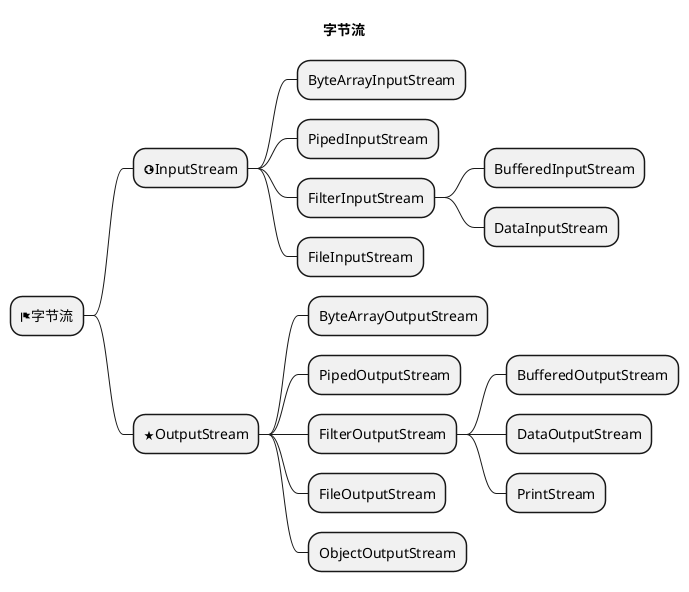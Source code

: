 @startmindmap
'https://plantuml.com/mindmap-diagram

title 字节流

* <&flag>字节流
** <&globe>InputStream
*** ByteArrayInputStream
*** PipedInputStream
*** FilterInputStream
**** BufferedInputStream
**** DataInputStream
*** FileInputStream
** <&star>OutputStream
*** ByteArrayOutputStream
*** PipedOutputStream
*** FilterOutputStream
**** BufferedOutputStream
**** DataOutputStream
**** PrintStream
*** FileOutputStream
*** ObjectOutputStream

@endmindmap
